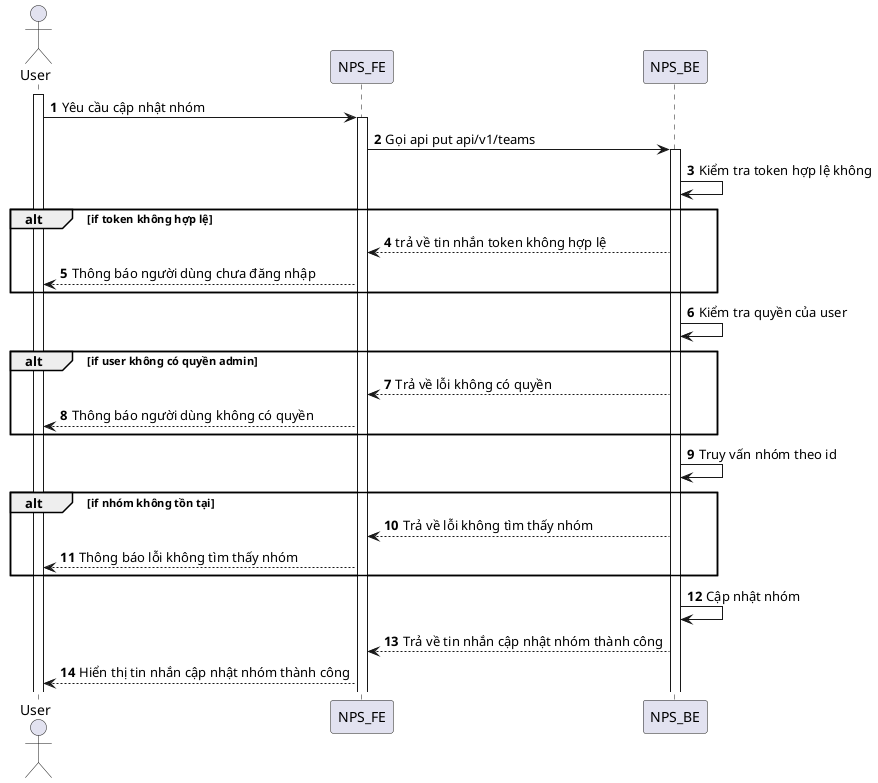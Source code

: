 @startuml
autonumber
actor User
activate User
User -> NPS_FE: Yêu cầu cập nhật nhóm
activate NPS_FE
NPS_FE -> NPS_BE: Gọi api put api/v1/teams
activate NPS_BE
NPS_BE -> NPS_BE: Kiểm tra token hợp lệ không
alt if token không hợp lệ
NPS_BE --> NPS_FE: trả về tin nhắn token không hợp lệ
NPS_FE --> User: Thông báo người dùng chưa đăng nhập
end
NPS_BE -> NPS_BE: Kiểm tra quyền của user
alt if user không có quyền admin
NPS_BE --> NPS_FE: Trả về lỗi không có quyền
NPS_FE --> User: Thông báo người dùng không có quyền
end
NPS_BE -> NPS_BE: Truy vấn nhóm theo id
alt if nhóm không tồn tại
NPS_BE --> NPS_FE: Trả về lỗi không tìm thấy nhóm
NPS_FE --> User: Thông báo lỗi không tìm thấy nhóm
end
NPS_BE -> NPS_BE: Cập nhật nhóm
NPS_BE --> NPS_FE: Trả về tin nhắn cập nhật nhóm thành công
NPS_FE --> User: Hiển thị tin nhắn cập nhật nhóm thành công
@enduml